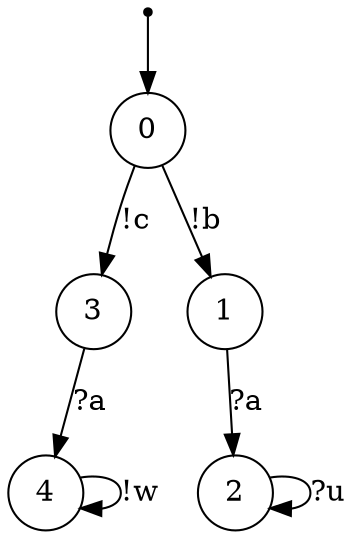 digraph {
 node [shape=point] ENTRY
 node [shape=circle]
 ENTRY -> 0
0 -> 3 [label="!c"]
3 -> 4 [label="?a"]
4 -> 4 [label="!w"]
0 -> 1 [label="!b"]
1 -> 2 [label="?a"]
2 -> 2 [label="?u"]
}